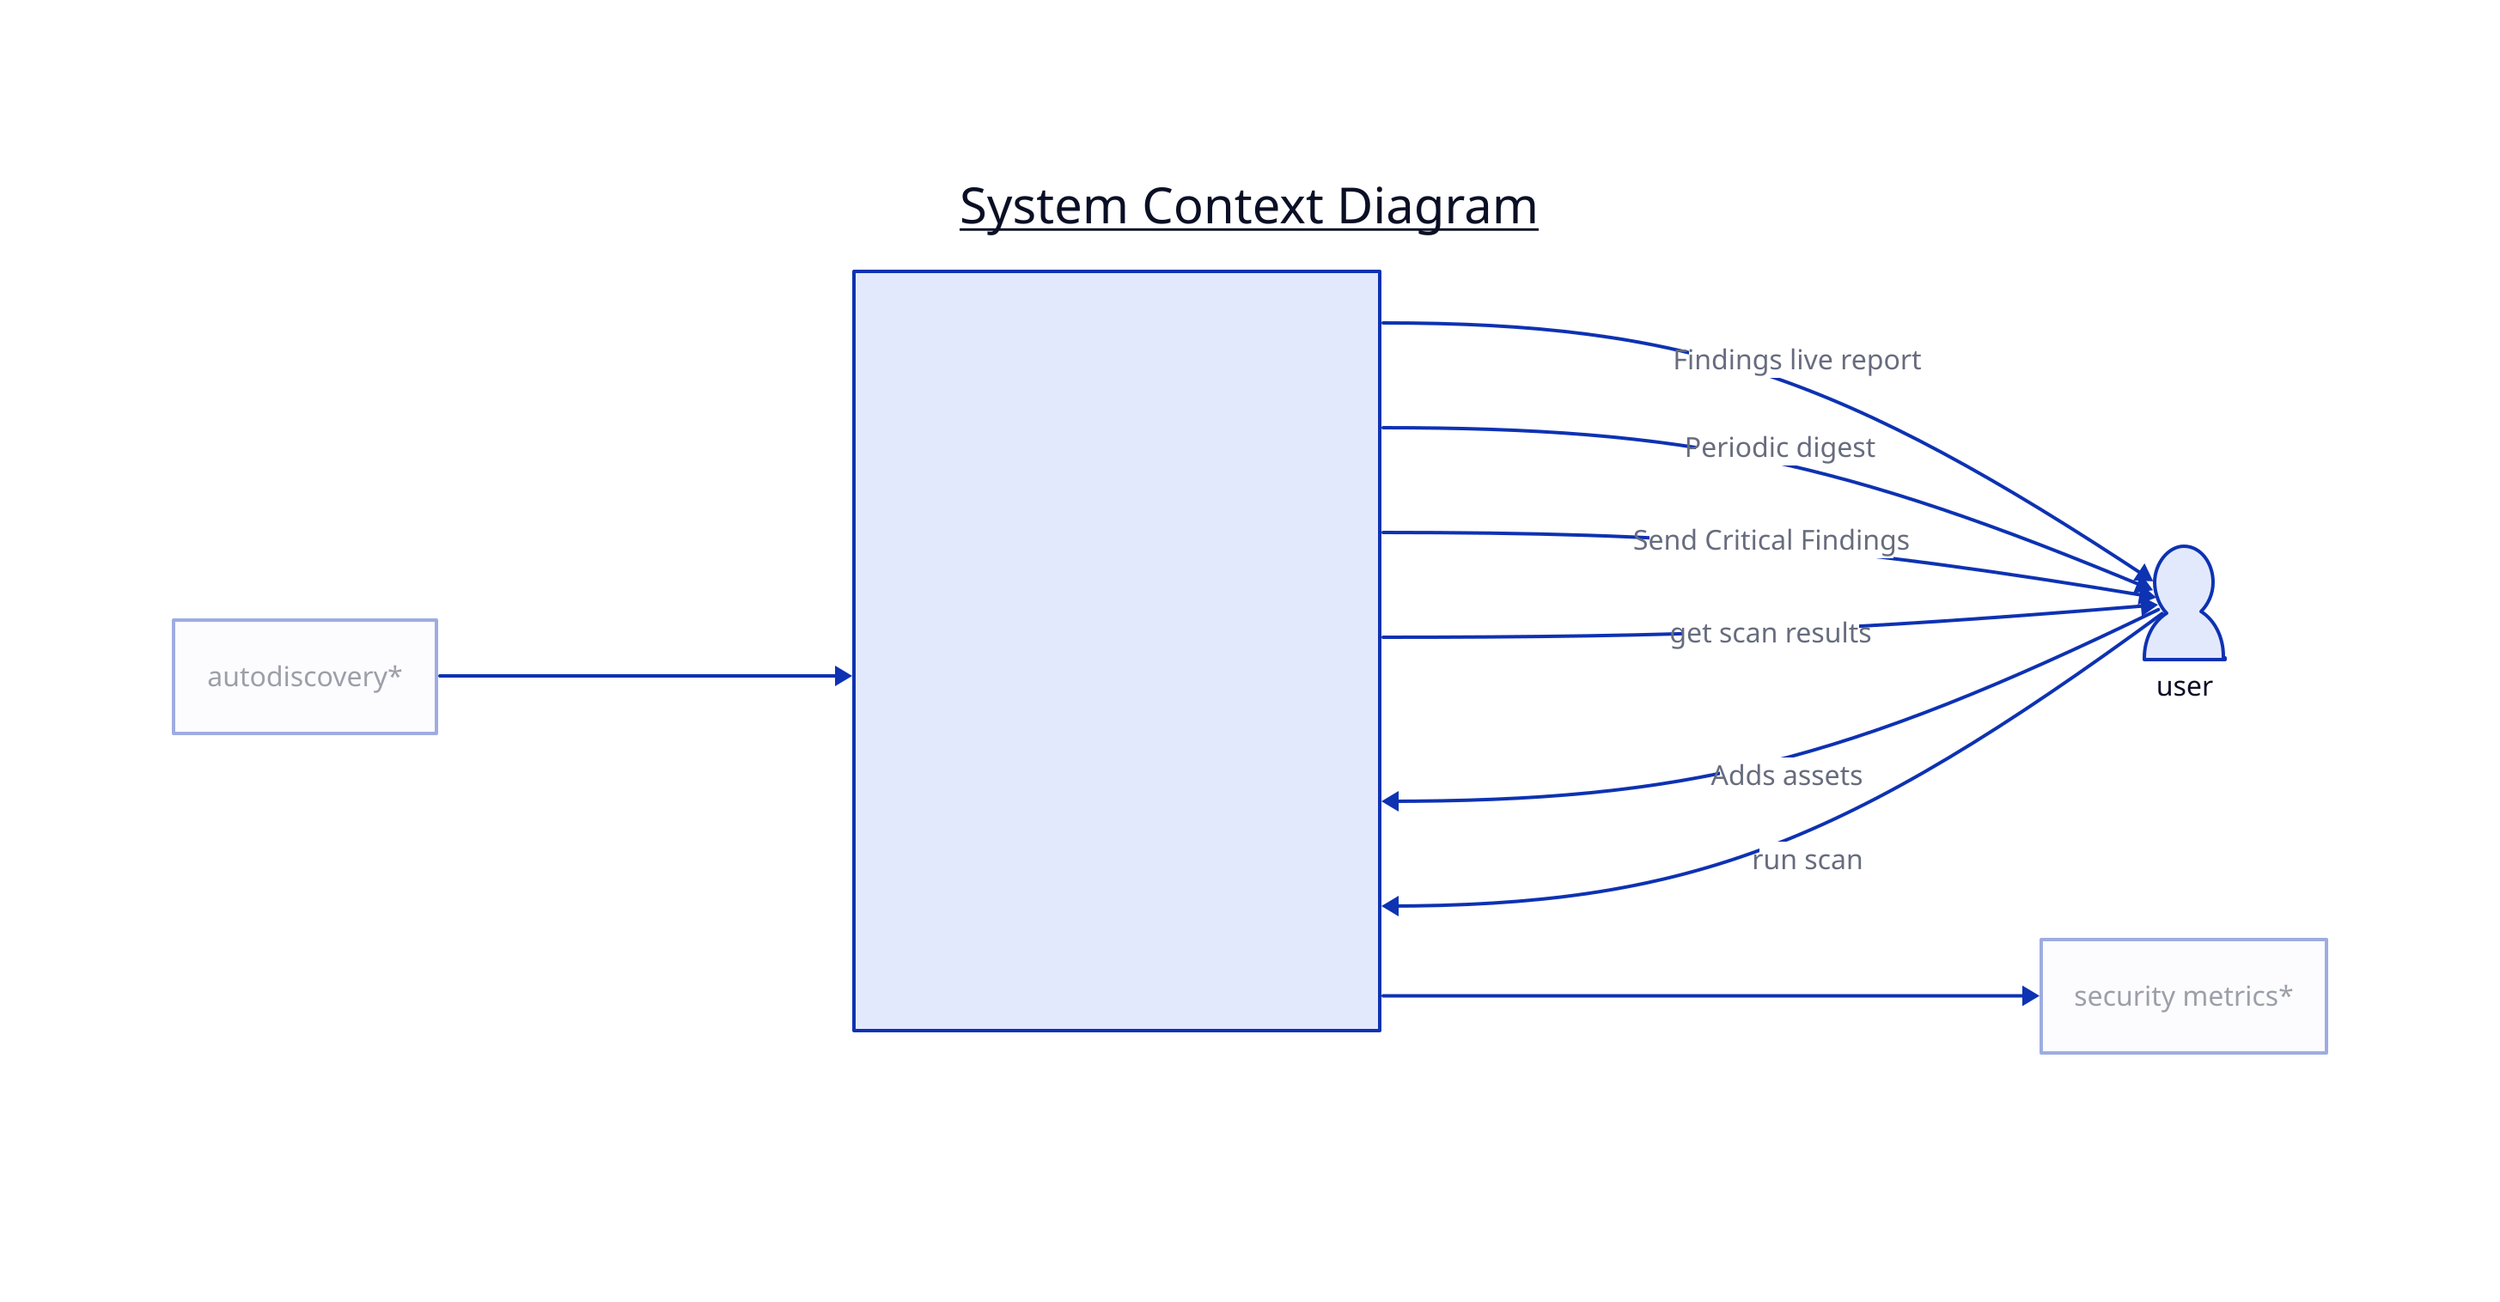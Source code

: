 direction: right
title: System Context Diagram {
  near: top-center
  shape: text
  style: {
    font-size: 29
    bold: true
    underline: true
  }
}
footer: "" {
    near: bottom-center
    shape: text
    label: |md
     _* external system_
    |
}

autodiscovery: {
    label: autodiscovery*
    style.opacity: 0.4
}

security-metrics: {
    label: security metrics*
    style.opacity: 0.4
}

user: {
  shape: person
  label: user
}

vulcan: "" {
  text: |md
    # VULCAN
    **[Software System]**
     * Tenancy
     * Finding lifecycle
     * Live Report
     * Findings Notifications
     * Findings Digest
     * Scan assets using vulcan checks
     * Stores scan results
  |
}

user <- vulcan: Findings live report
user <- vulcan: Periodic digest
user <- vulcan: Send Critical Findings
user -> vulcan: Adds assets
user -> vulcan: run scan
user <- vulcan: get scan results

autodiscovery->vulcan
security-metrics<-vulcan
